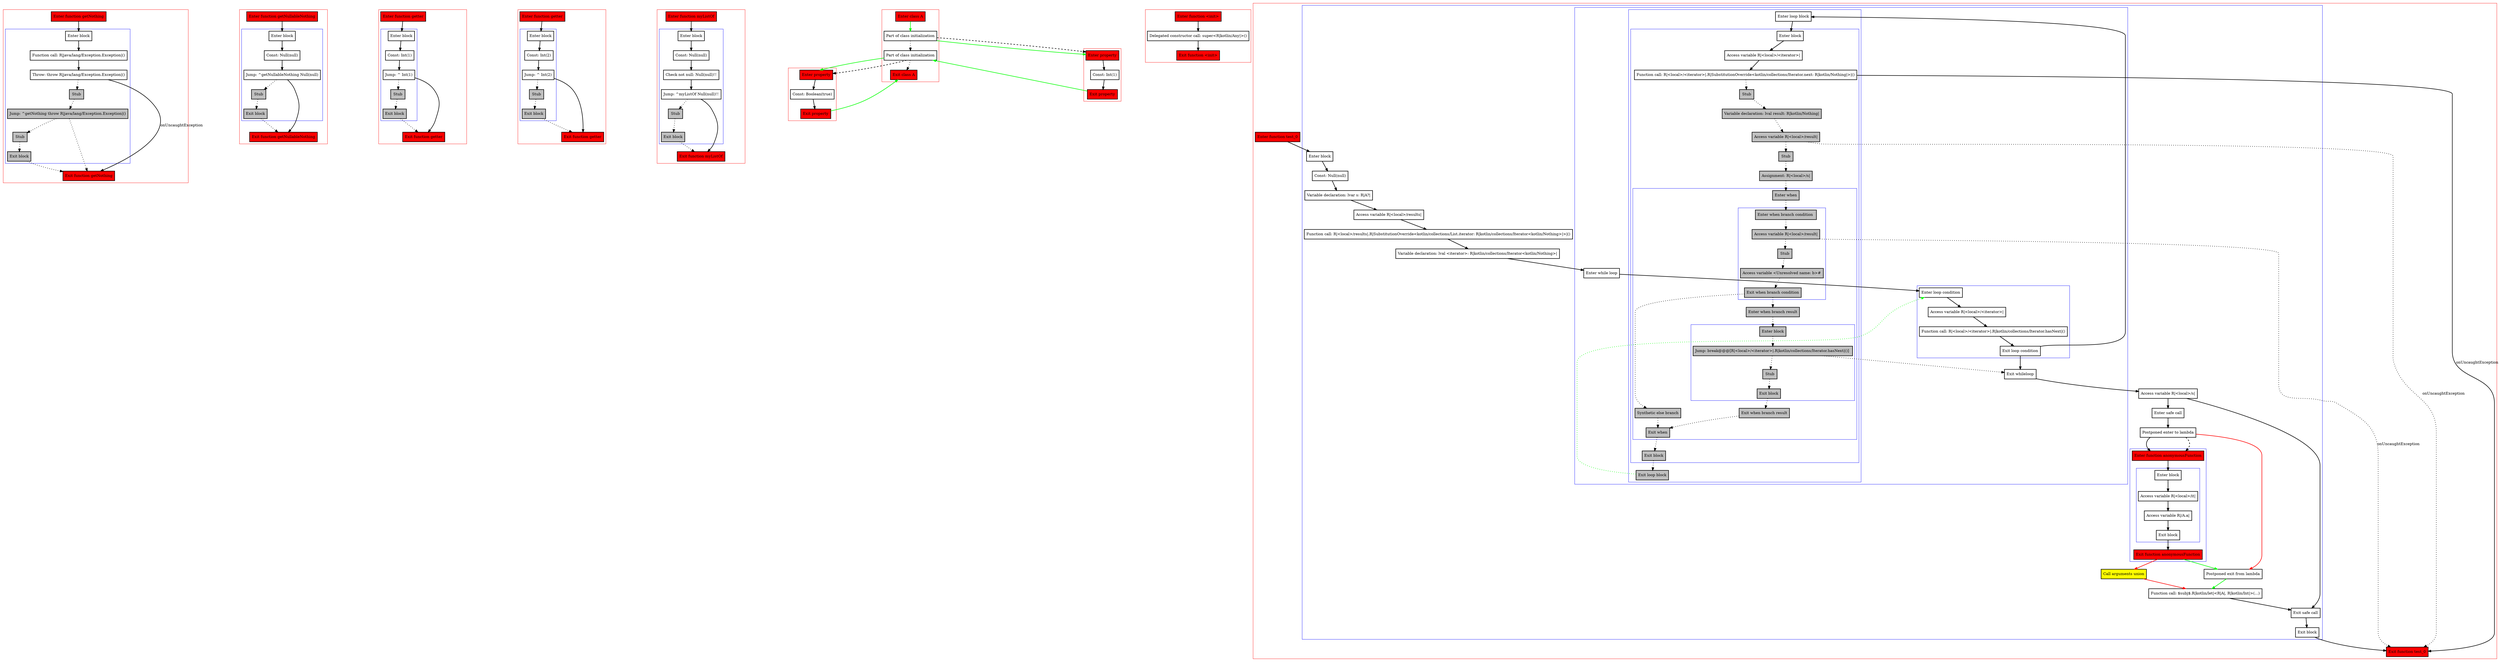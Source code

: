 digraph smartcastToNothing_kt {
    graph [nodesep=3]
    node [shape=box penwidth=2]
    edge [penwidth=2]

    subgraph cluster_0 {
        color=red
        0 [label="Enter function getNothing" style="filled" fillcolor=red];
        subgraph cluster_1 {
            color=blue
            1 [label="Enter block"];
            2 [label="Function call: R|java/lang/Exception.Exception|()"];
            3 [label="Throw: throw R|java/lang/Exception.Exception|()"];
            4 [label="Stub" style="filled" fillcolor=gray];
            5 [label="Jump: ^getNothing throw R|java/lang/Exception.Exception|()" style="filled" fillcolor=gray];
            6 [label="Stub" style="filled" fillcolor=gray];
            7 [label="Exit block" style="filled" fillcolor=gray];
        }
        8 [label="Exit function getNothing" style="filled" fillcolor=red];
    }
    0 -> {1};
    1 -> {2};
    2 -> {3};
    3 -> {8}    [label=onUncaughtException];
    3 -> {4} [style=dotted];
    4 -> {5} [style=dotted];
    5 -> {8 6} [style=dotted];
    6 -> {7} [style=dotted];
    7 -> {8} [style=dotted];

    subgraph cluster_2 {
        color=red
        9 [label="Enter function getNullableNothing" style="filled" fillcolor=red];
        subgraph cluster_3 {
            color=blue
            10 [label="Enter block"];
            11 [label="Const: Null(null)"];
            12 [label="Jump: ^getNullableNothing Null(null)"];
            13 [label="Stub" style="filled" fillcolor=gray];
            14 [label="Exit block" style="filled" fillcolor=gray];
        }
        15 [label="Exit function getNullableNothing" style="filled" fillcolor=red];
    }
    9 -> {10};
    10 -> {11};
    11 -> {12};
    12 -> {15};
    12 -> {13} [style=dotted];
    13 -> {14} [style=dotted];
    14 -> {15} [style=dotted];

    subgraph cluster_4 {
        color=red
        16 [label="Enter function getter" style="filled" fillcolor=red];
        subgraph cluster_5 {
            color=blue
            17 [label="Enter block"];
            18 [label="Const: Int(1)"];
            19 [label="Jump: ^ Int(1)"];
            20 [label="Stub" style="filled" fillcolor=gray];
            21 [label="Exit block" style="filled" fillcolor=gray];
        }
        22 [label="Exit function getter" style="filled" fillcolor=red];
    }
    16 -> {17};
    17 -> {18};
    18 -> {19};
    19 -> {22};
    19 -> {20} [style=dotted];
    20 -> {21} [style=dotted];
    21 -> {22} [style=dotted];

    subgraph cluster_6 {
        color=red
        23 [label="Enter function getter" style="filled" fillcolor=red];
        subgraph cluster_7 {
            color=blue
            24 [label="Enter block"];
            25 [label="Const: Int(2)"];
            26 [label="Jump: ^ Int(2)"];
            27 [label="Stub" style="filled" fillcolor=gray];
            28 [label="Exit block" style="filled" fillcolor=gray];
        }
        29 [label="Exit function getter" style="filled" fillcolor=red];
    }
    23 -> {24};
    24 -> {25};
    25 -> {26};
    26 -> {29};
    26 -> {27} [style=dotted];
    27 -> {28} [style=dotted];
    28 -> {29} [style=dotted];

    subgraph cluster_8 {
        color=red
        30 [label="Enter function myListOf" style="filled" fillcolor=red];
        subgraph cluster_9 {
            color=blue
            31 [label="Enter block"];
            32 [label="Const: Null(null)"];
            33 [label="Check not null: Null(null)!!"];
            34 [label="Jump: ^myListOf Null(null)!!"];
            35 [label="Stub" style="filled" fillcolor=gray];
            36 [label="Exit block" style="filled" fillcolor=gray];
        }
        37 [label="Exit function myListOf" style="filled" fillcolor=red];
    }
    30 -> {31};
    31 -> {32};
    32 -> {33};
    33 -> {34};
    34 -> {37};
    34 -> {35} [style=dotted];
    35 -> {36} [style=dotted];
    36 -> {37} [style=dotted];

    subgraph cluster_10 {
        color=red
        38 [label="Enter class A" style="filled" fillcolor=red];
        39 [label="Part of class initialization"];
        40 [label="Part of class initialization"];
        41 [label="Exit class A" style="filled" fillcolor=red];
    }
    38 -> {39} [color=green];
    39 -> {40} [style=dotted];
    39 -> {45} [color=green];
    39 -> {45} [style=dashed];
    40 -> {41} [style=dotted];
    40 -> {48} [color=green];
    40 -> {48} [style=dashed];

    subgraph cluster_11 {
        color=red
        42 [label="Enter function <init>" style="filled" fillcolor=red];
        43 [label="Delegated constructor call: super<R|kotlin/Any|>()"];
        44 [label="Exit function <init>" style="filled" fillcolor=red];
    }
    42 -> {43};
    43 -> {44};

    subgraph cluster_12 {
        color=red
        45 [label="Enter property" style="filled" fillcolor=red];
        46 [label="Const: Int(1)"];
        47 [label="Exit property" style="filled" fillcolor=red];
    }
    45 -> {46};
    46 -> {47};
    47 -> {40} [color=green];

    subgraph cluster_13 {
        color=red
        48 [label="Enter property" style="filled" fillcolor=red];
        49 [label="Const: Boolean(true)"];
        50 [label="Exit property" style="filled" fillcolor=red];
    }
    48 -> {49};
    49 -> {50};
    50 -> {41} [color=green];

    subgraph cluster_14 {
        color=red
        51 [label="Enter function test_0" style="filled" fillcolor=red];
        subgraph cluster_15 {
            color=blue
            52 [label="Enter block"];
            53 [label="Const: Null(null)"];
            54 [label="Variable declaration: lvar s: R|A?|"];
            55 [label="Access variable R|<local>/results|"];
            56 [label="Function call: R|<local>/results|.R|SubstitutionOverride<kotlin/collections/List.iterator: R|kotlin/collections/Iterator<kotlin/Nothing>|>|()"];
            57 [label="Variable declaration: lval <iterator>: R|kotlin/collections/Iterator<kotlin/Nothing>|"];
            subgraph cluster_16 {
                color=blue
                58 [label="Enter while loop"];
                subgraph cluster_17 {
                    color=blue
                    59 [label="Enter loop condition"];
                    60 [label="Access variable R|<local>/<iterator>|"];
                    61 [label="Function call: R|<local>/<iterator>|.R|kotlin/collections/Iterator.hasNext|()"];
                    62 [label="Exit loop condition"];
                }
                subgraph cluster_18 {
                    color=blue
                    63 [label="Enter loop block"];
                    subgraph cluster_19 {
                        color=blue
                        64 [label="Enter block"];
                        65 [label="Access variable R|<local>/<iterator>|"];
                        66 [label="Function call: R|<local>/<iterator>|.R|SubstitutionOverride<kotlin/collections/Iterator.next: R|kotlin/Nothing|>|()"];
                        67 [label="Stub" style="filled" fillcolor=gray];
                        68 [label="Variable declaration: lval result: R|kotlin/Nothing|" style="filled" fillcolor=gray];
                        69 [label="Access variable R|<local>/result|" style="filled" fillcolor=gray];
                        70 [label="Stub" style="filled" fillcolor=gray];
                        71 [label="Assignment: R|<local>/s|" style="filled" fillcolor=gray];
                        subgraph cluster_20 {
                            color=blue
                            72 [label="Enter when" style="filled" fillcolor=gray];
                            subgraph cluster_21 {
                                color=blue
                                73 [label="Enter when branch condition " style="filled" fillcolor=gray];
                                74 [label="Access variable R|<local>/result|" style="filled" fillcolor=gray];
                                75 [label="Stub" style="filled" fillcolor=gray];
                                76 [label="Access variable <Unresolved name: b>#" style="filled" fillcolor=gray];
                                77 [label="Exit when branch condition" style="filled" fillcolor=gray];
                            }
                            78 [label="Synthetic else branch" style="filled" fillcolor=gray];
                            79 [label="Enter when branch result" style="filled" fillcolor=gray];
                            subgraph cluster_22 {
                                color=blue
                                80 [label="Enter block" style="filled" fillcolor=gray];
                                81 [label="Jump: break@@@[R|<local>/<iterator>|.R|kotlin/collections/Iterator.hasNext|()] " style="filled" fillcolor=gray];
                                82 [label="Stub" style="filled" fillcolor=gray];
                                83 [label="Exit block" style="filled" fillcolor=gray];
                            }
                            84 [label="Exit when branch result" style="filled" fillcolor=gray];
                            85 [label="Exit when" style="filled" fillcolor=gray];
                        }
                        86 [label="Exit block" style="filled" fillcolor=gray];
                    }
                    87 [label="Exit loop block" style="filled" fillcolor=gray];
                }
                88 [label="Exit whileloop"];
            }
            89 [label="Access variable R|<local>/s|"];
            90 [label="Enter safe call"];
            91 [label="Postponed enter to lambda"];
            subgraph cluster_23 {
                color=blue
                98 [label="Enter function anonymousFunction" style="filled" fillcolor=red];
                subgraph cluster_24 {
                    color=blue
                    99 [label="Enter block"];
                    100 [label="Access variable R|<local>/it|"];
                    101 [label="Access variable R|/A.a|"];
                    102 [label="Exit block"];
                }
                103 [label="Exit function anonymousFunction" style="filled" fillcolor=red];
            }
            92 [label="Call arguments union" style="filled" fillcolor=yellow];
            93 [label="Postponed exit from lambda"];
            94 [label="Function call: $subj$.R|kotlin/let|<R|A|, R|kotlin/Int|>(...)"];
            95 [label="Exit safe call"];
            96 [label="Exit block"];
        }
        97 [label="Exit function test_0" style="filled" fillcolor=red];
    }
    51 -> {52};
    52 -> {53};
    53 -> {54};
    54 -> {55};
    55 -> {56};
    56 -> {57};
    57 -> {58};
    58 -> {59};
    59 -> {60};
    60 -> {61};
    61 -> {62};
    62 -> {88 63};
    63 -> {64};
    64 -> {65};
    65 -> {66};
    66 -> {97}    [label=onUncaughtException];
    66 -> {67} [style=dotted];
    67 -> {68} [style=dotted];
    68 -> {69} [style=dotted];
    69 -> {70} [style=dotted];
    69 -> {97} [style=dotted]    [label=onUncaughtException];
    70 -> {71} [style=dotted];
    71 -> {72} [style=dotted];
    72 -> {73} [style=dotted];
    73 -> {74} [style=dotted];
    74 -> {75} [style=dotted];
    74 -> {97} [style=dotted]    [label=onUncaughtException];
    75 -> {76} [style=dotted];
    76 -> {77} [style=dotted];
    77 -> {79 78} [style=dotted];
    78 -> {85} [style=dotted];
    79 -> {80} [style=dotted];
    80 -> {81} [style=dotted];
    81 -> {88 82} [style=dotted];
    82 -> {83} [style=dotted];
    83 -> {84} [style=dotted];
    84 -> {85} [style=dotted];
    85 -> {86} [style=dotted];
    86 -> {87} [style=dotted];
    87 -> {59} [color=green style=dotted];
    88 -> {89};
    89 -> {90 95};
    90 -> {91};
    91 -> {98};
    91 -> {93} [color=red];
    91 -> {98} [style=dashed];
    92 -> {94} [color=red];
    93 -> {94} [color=green];
    94 -> {95};
    95 -> {96};
    96 -> {97};
    98 -> {99};
    99 -> {100};
    100 -> {101};
    101 -> {102};
    102 -> {103};
    103 -> {92} [color=red];
    103 -> {93} [color=green];

}
